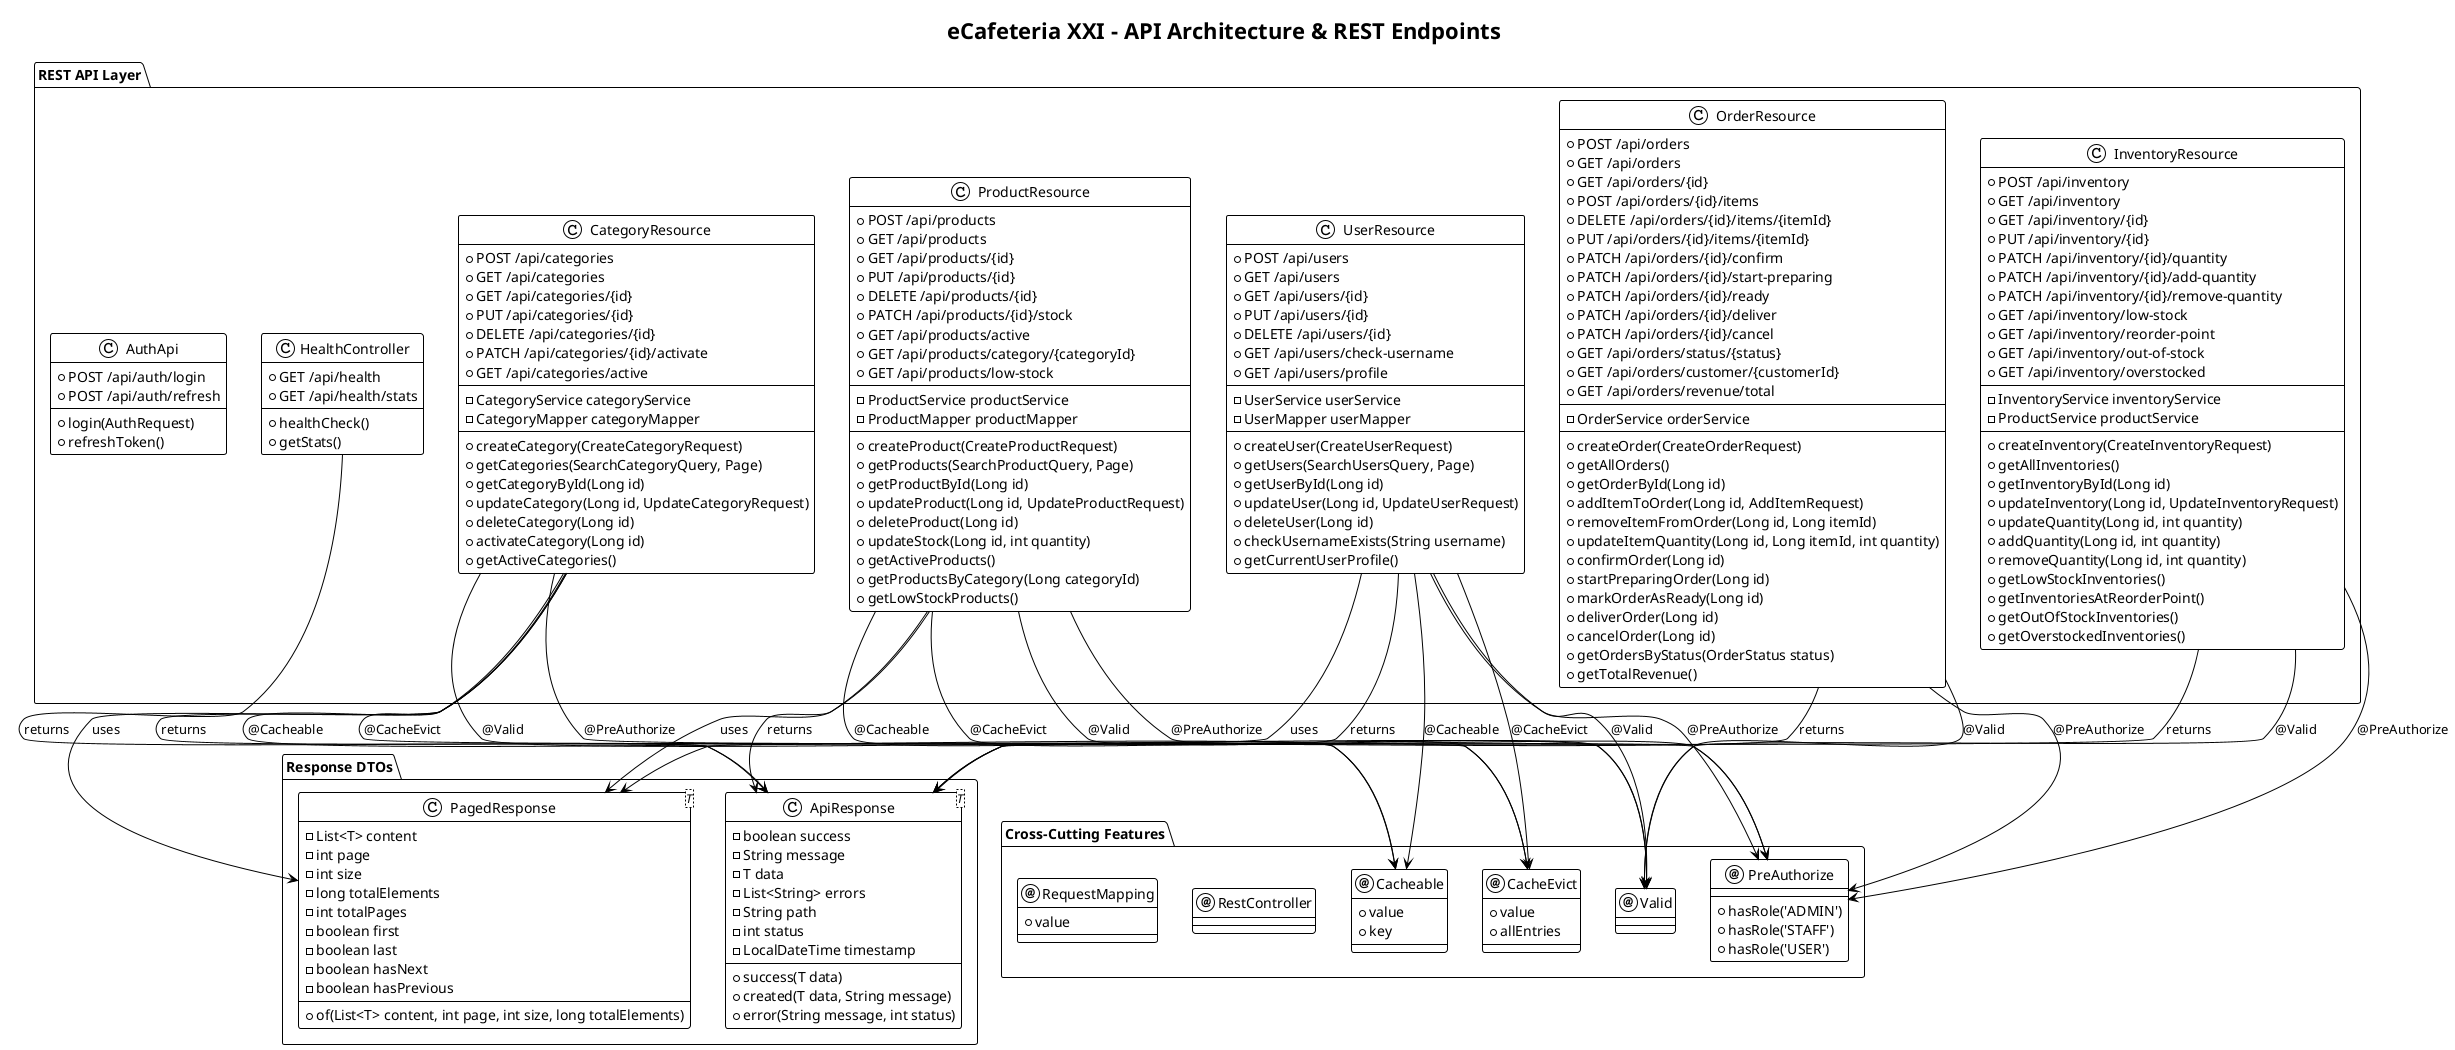 @startuml API_Architecture
!theme plain
title eCafeteria XXI - API Architecture & REST Endpoints

package "REST API Layer" {
    class CategoryResource {
        +POST /api/categories
        +GET /api/categories
        +GET /api/categories/{id}
        +PUT /api/categories/{id}
        +DELETE /api/categories/{id}
        +PATCH /api/categories/{id}/activate
        +GET /api/categories/active
        --
        -CategoryService categoryService
        -CategoryMapper categoryMapper
        --
        +createCategory(CreateCategoryRequest)
        +getCategories(SearchCategoryQuery, Page)
        +getCategoryById(Long id)
        +updateCategory(Long id, UpdateCategoryRequest)
        +deleteCategory(Long id)
        +activateCategory(Long id)
        +getActiveCategories()
    }

    class ProductResource {
        +POST /api/products
        +GET /api/products
        +GET /api/products/{id}
        +PUT /api/products/{id}
        +DELETE /api/products/{id}
        +PATCH /api/products/{id}/stock
        +GET /api/products/active
        +GET /api/products/category/{categoryId}
        +GET /api/products/low-stock
        --
        -ProductService productService
        -ProductMapper productMapper
        --
        +createProduct(CreateProductRequest)
        +getProducts(SearchProductQuery, Page)
        +getProductById(Long id)
        +updateProduct(Long id, UpdateProductRequest)
        +deleteProduct(Long id)
        +updateStock(Long id, int quantity)
        +getActiveProducts()
        +getProductsByCategory(Long categoryId)
        +getLowStockProducts()
    }

    class UserResource {
        +POST /api/users
        +GET /api/users
        +GET /api/users/{id}
        +PUT /api/users/{id}
        +DELETE /api/users/{id}
        +GET /api/users/check-username
        +GET /api/users/profile
        --
        -UserService userService
        -UserMapper userMapper
        --
        +createUser(CreateUserRequest)
        +getUsers(SearchUsersQuery, Page)
        +getUserById(Long id)
        +updateUser(Long id, UpdateUserRequest)
        +deleteUser(Long id)
        +checkUsernameExists(String username)
        +getCurrentUserProfile()
    }

    class OrderResource {
        +POST /api/orders
        +GET /api/orders
        +GET /api/orders/{id}
        +POST /api/orders/{id}/items
        +DELETE /api/orders/{id}/items/{itemId}
        +PUT /api/orders/{id}/items/{itemId}
        +PATCH /api/orders/{id}/confirm
        +PATCH /api/orders/{id}/start-preparing
        +PATCH /api/orders/{id}/ready
        +PATCH /api/orders/{id}/deliver
        +PATCH /api/orders/{id}/cancel
        +GET /api/orders/status/{status}
        +GET /api/orders/customer/{customerId}
        +GET /api/orders/revenue/total
        --
        -OrderService orderService
        --
        +createOrder(CreateOrderRequest)
        +getAllOrders()
        +getOrderById(Long id)
        +addItemToOrder(Long id, AddItemRequest)
        +removeItemFromOrder(Long id, Long itemId)
        +updateItemQuantity(Long id, Long itemId, int quantity)
        +confirmOrder(Long id)
        +startPreparingOrder(Long id)
        +markOrderAsReady(Long id)
        +deliverOrder(Long id)
        +cancelOrder(Long id)
        +getOrdersByStatus(OrderStatus status)
        +getTotalRevenue()
    }

    class InventoryResource {
        +POST /api/inventory
        +GET /api/inventory
        +GET /api/inventory/{id}
        +PUT /api/inventory/{id}
        +PATCH /api/inventory/{id}/quantity
        +PATCH /api/inventory/{id}/add-quantity
        +PATCH /api/inventory/{id}/remove-quantity
        +GET /api/inventory/low-stock
        +GET /api/inventory/reorder-point
        +GET /api/inventory/out-of-stock
        +GET /api/inventory/overstocked
        --
        -InventoryService inventoryService
        -ProductService productService
        --
        +createInventory(CreateInventoryRequest)
        +getAllInventories()
        +getInventoryById(Long id)
        +updateInventory(Long id, UpdateInventoryRequest)
        +updateQuantity(Long id, int quantity)
        +addQuantity(Long id, int quantity)
        +removeQuantity(Long id, int quantity)
        +getLowStockInventories()
        +getInventoriesAtReorderPoint()
        +getOutOfStockInventories()
        +getOverstockedInventories()
    }

    class HealthController {
        +GET /api/health
        +GET /api/health/stats
        --
        +healthCheck()
        +getStats()
    }

    class AuthApi {
        +POST /api/auth/login
        +POST /api/auth/refresh
        --
        +login(AuthRequest)
        +refreshToken()
    }
}

package "Response DTOs" {
    class ApiResponse<T> {
        -boolean success
        -String message
        -T data
        -List<String> errors
        -String path
        -int status
        -LocalDateTime timestamp
        +success(T data)
        +created(T data, String message)
        +error(String message, int status)
    }

    class PagedResponse<T> {
        -List<T> content
        -int page
        -int size
        -long totalElements
        -int totalPages
        -boolean first
        -boolean last
        -boolean hasNext
        -boolean hasPrevious
        +of(List<T> content, int page, int size, long totalElements)
    }
}

package "Cross-Cutting Features" {
    annotation PreAuthorize {
        +hasRole('ADMIN')
        +hasRole('STAFF')
        +hasRole('USER')
    }

    annotation Cacheable {
        +value
        +key
    }

    annotation CacheEvict {
        +value
        +allEntries
    }

    annotation Valid {
    }

    annotation RestController {
    }

    annotation RequestMapping {
        +value
    }
}

' All controllers return ApiResponse
CategoryResource --> ApiResponse : returns
ProductResource --> ApiResponse : returns
UserResource --> ApiResponse : returns
OrderResource --> ApiResponse : returns
InventoryResource --> ApiResponse : returns
HealthController --> ApiResponse : returns

' Pagination support
CategoryResource --> PagedResponse : uses
ProductResource --> PagedResponse : uses
UserResource --> PagedResponse : uses

' Security annotations
CategoryResource --> PreAuthorize : @PreAuthorize
ProductResource --> PreAuthorize : @PreAuthorize
UserResource --> PreAuthorize : @PreAuthorize
OrderResource --> PreAuthorize : @PreAuthorize
InventoryResource --> PreAuthorize : @PreAuthorize

' Caching annotations
CategoryResource --> Cacheable : @Cacheable
CategoryResource --> CacheEvict : @CacheEvict
ProductResource --> Cacheable : @Cacheable
ProductResource --> CacheEvict : @CacheEvict
UserResource --> Cacheable : @Cacheable
UserResource --> CacheEvict : @CacheEvict

' Validation
CategoryResource --> Valid : @Valid
ProductResource --> Valid : @Valid
UserResource --> Valid : @Valid
OrderResource --> Valid : @Valid
InventoryResource --> Valid : @Valid

@enduml
